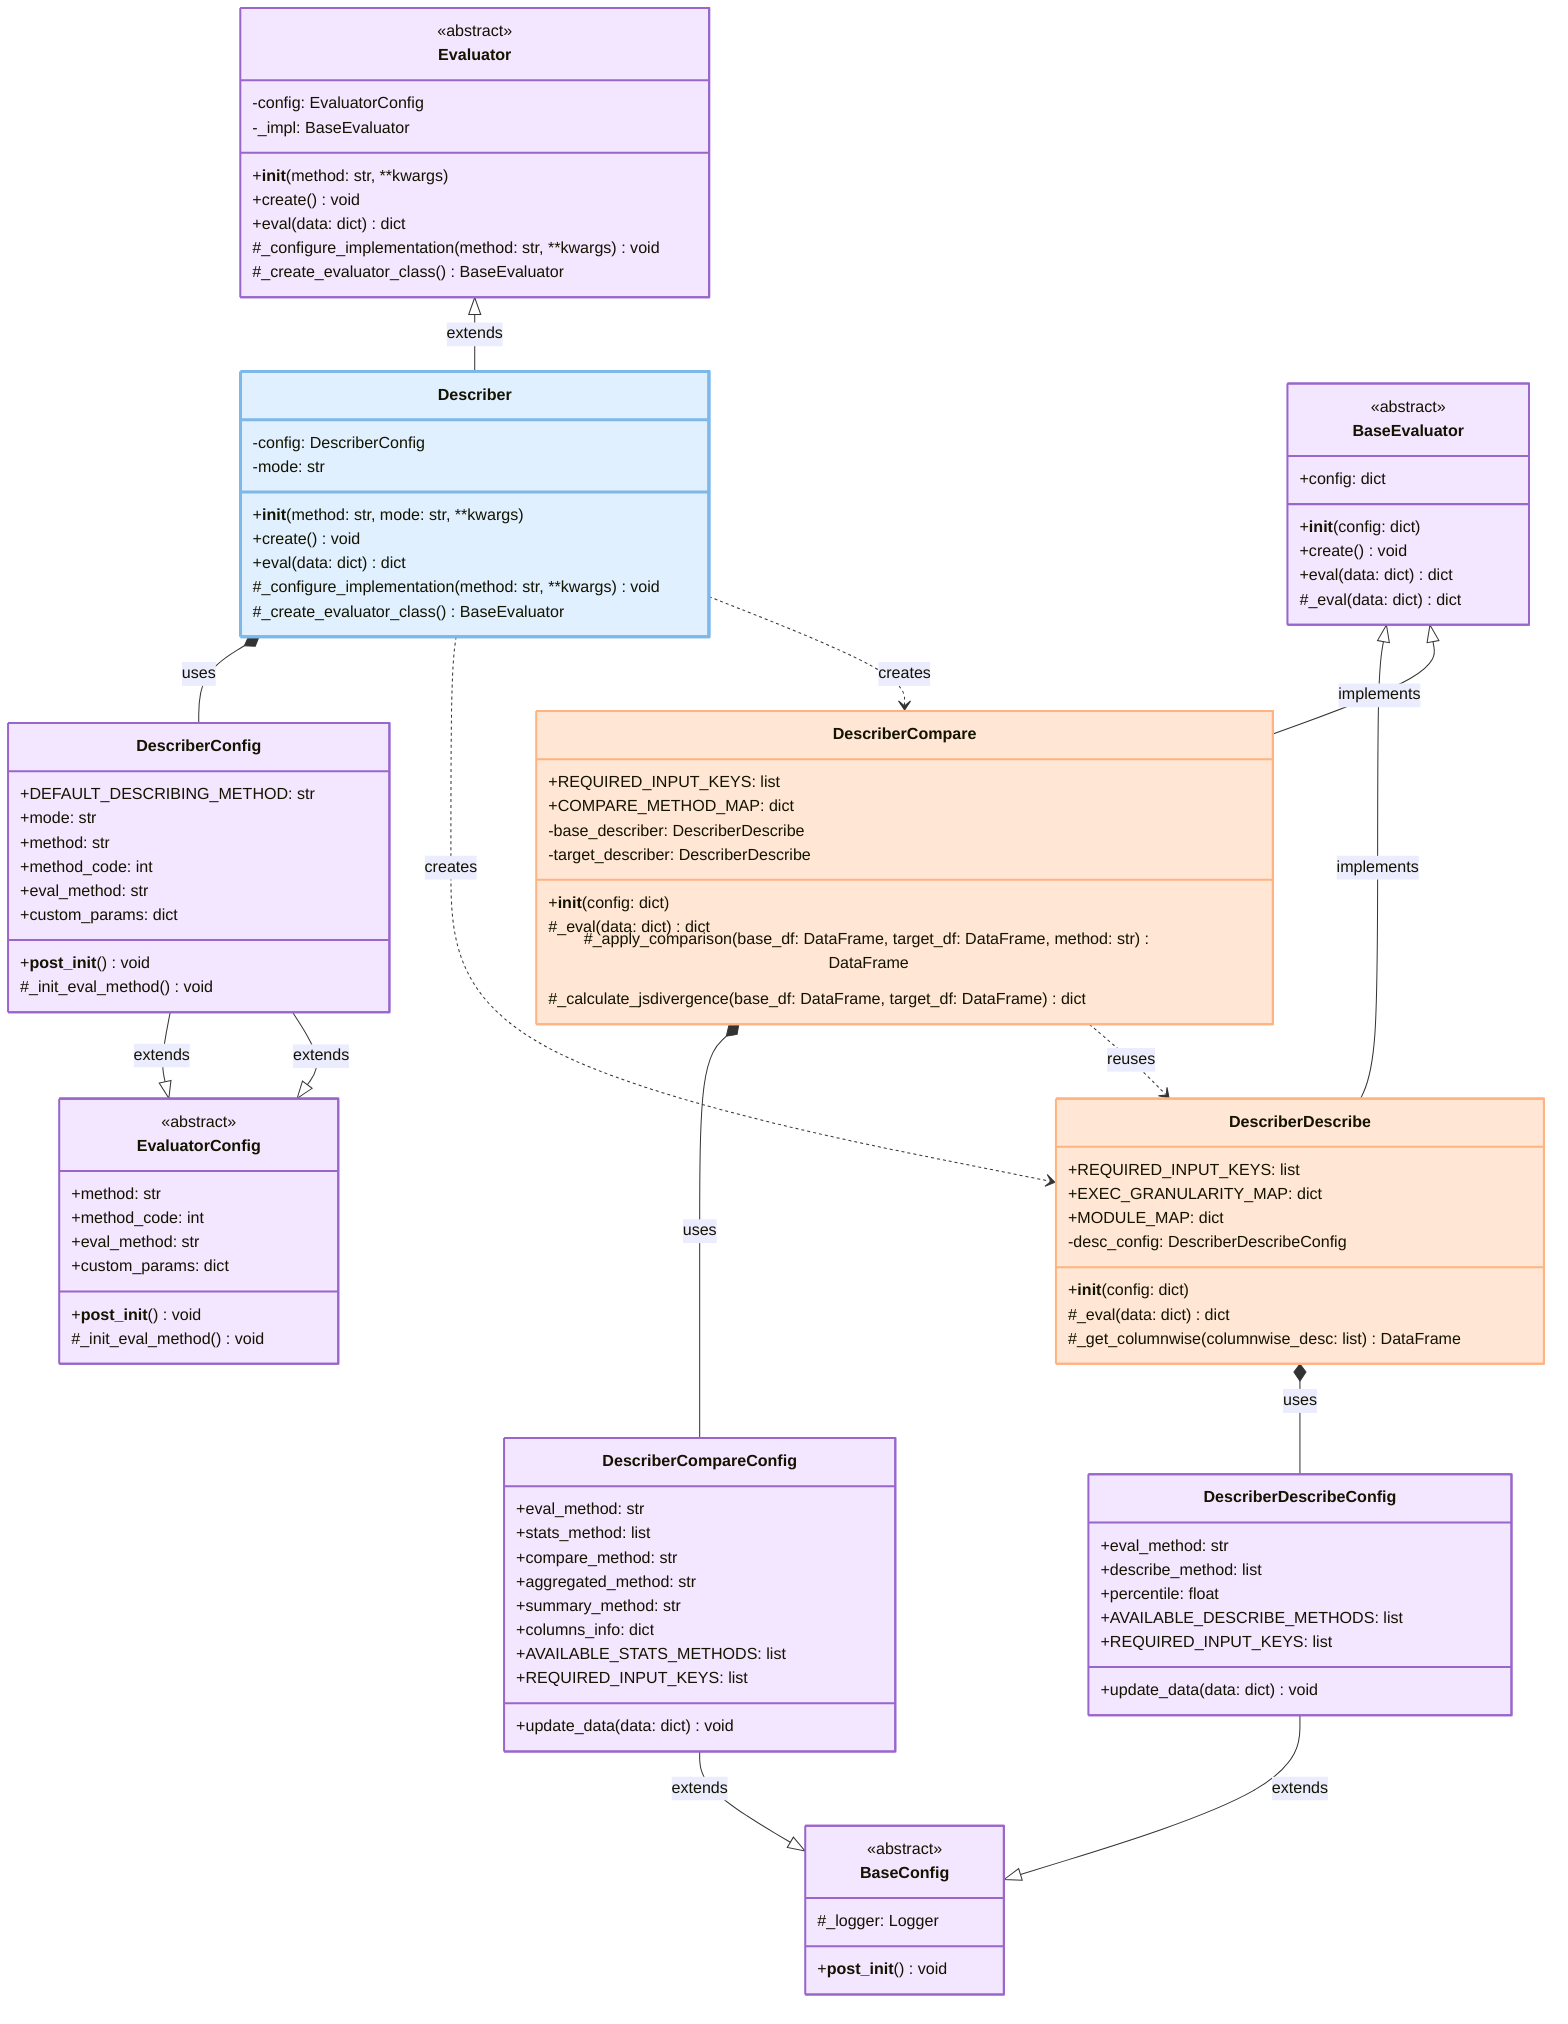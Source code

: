 classDiagram
    class Describer {
        -config: DescriberConfig
        -mode: str
        +__init__(method: str, mode: str, **kwargs)
        +create() void
        +eval(data: dict) dict
        #_configure_implementation(method: str, **kwargs) void
        #_create_evaluator_class() BaseEvaluator
    }

    class DescriberConfig {
        +DEFAULT_DESCRIBING_METHOD: str
        +mode: str
        +method: str
        +method_code: int
        +eval_method: str
        +custom_params: dict
        +__post_init__() void
        #_init_eval_method() void
    }

    class Evaluator {
        <<abstract>>
        -config: EvaluatorConfig
        -_impl: BaseEvaluator
        +__init__(method: str, **kwargs)
        +create() void
        +eval(data: dict) dict
        #_configure_implementation(method: str, **kwargs) void
        #_create_evaluator_class() BaseEvaluator
    }

    class DescriberDescribe {
        +REQUIRED_INPUT_KEYS: list
        +EXEC_GRANULARITY_MAP: dict
        +MODULE_MAP: dict
        -desc_config: DescriberDescribeConfig
        +__init__(config: dict)
        #_eval(data: dict) dict
        #_get_columnwise(columnwise_desc: list) DataFrame
    }

    class DescriberCompare {
        +REQUIRED_INPUT_KEYS: list
        +COMPARE_METHOD_MAP: dict
        -base_describer: DescriberDescribe
        -target_describer: DescriberDescribe
        +__init__(config: dict)
        #_eval(data: dict) dict
        #_apply_comparison(base_df: DataFrame, target_df: DataFrame, method: str) DataFrame
        #_calculate_jsdivergence(base_df: DataFrame, target_df: DataFrame) dict
    }

    class BaseEvaluator {
        <<abstract>>
        +config: dict
        +__init__(config: dict)
        +create() void
        +eval(data: dict) dict
        #_eval(data: dict) dict
    }

    class DescriberDescribeConfig {
        +eval_method: str
        +describe_method: list
        +percentile: float
        +AVAILABLE_DESCRIBE_METHODS: list
        +REQUIRED_INPUT_KEYS: list
        +update_data(data: dict) void
    }

    class DescriberCompareConfig {
        +eval_method: str
        +stats_method: list
        +compare_method: str
        +aggregated_method: str
        +summary_method: str
        +columns_info: dict
        +AVAILABLE_STATS_METHODS: list
        +REQUIRED_INPUT_KEYS: list
        +update_data(data: dict) void
    }

    class EvaluatorConfig {
        <<abstract>>
        +method: str
        +method_code: int
        +eval_method: str
        +custom_params: dict
        +__post_init__() void
        #_init_eval_method() void
    }

    Evaluator <|-- Describer : extends
    EvaluatorConfig <|-- DescriberConfig : extends
    BaseEvaluator <|-- DescriberDescribe : implements
    BaseEvaluator <|-- DescriberCompare : implements
    
    Describer *-- DescriberConfig : uses
    Describer ..> DescriberDescribe : creates
    Describer ..> DescriberCompare : creates
    DescriberDescribe *-- DescriberDescribeConfig : uses
    DescriberCompare *-- DescriberCompareConfig : uses
    DescriberCompare ..> DescriberDescribe : reuses
    
    DescriberDescribeConfig --|> BaseConfig : extends
    DescriberCompareConfig --|> BaseConfig : extends
    DescriberConfig --|> EvaluatorConfig : extends

    class BaseConfig {
        <<abstract>>
        #_logger: Logger
        +__post_init__() void
    }

    %% 馬卡龍配色方案 - 低彩度柔和色調
    style Describer fill:#e1f0ff,stroke:#7db8e8,stroke-width:3px
    style Evaluator fill:#f3e6ff,stroke:#9966cc,stroke-width:2px
    style BaseEvaluator fill:#f3e6ff,stroke:#9966cc,stroke-width:2px
    style DescriberDescribe fill:#ffe6d5,stroke:#ffb380,stroke-width:2px
    style DescriberCompare fill:#ffe6d5,stroke:#ffb380,stroke-width:2px
    style DescriberConfig fill:#f3e6ff,stroke:#9966cc,stroke-width:2px
    style EvaluatorConfig fill:#f3e6ff,stroke:#9966cc,stroke-width:2px
    style DescriberDescribeConfig fill:#f3e6ff,stroke:#9966cc,stroke-width:2px
    style DescriberCompareConfig fill:#f3e6ff,stroke:#9966cc,stroke-width:2px
    style BaseConfig fill:#f3e6ff,stroke:#9966cc,stroke-width:2px